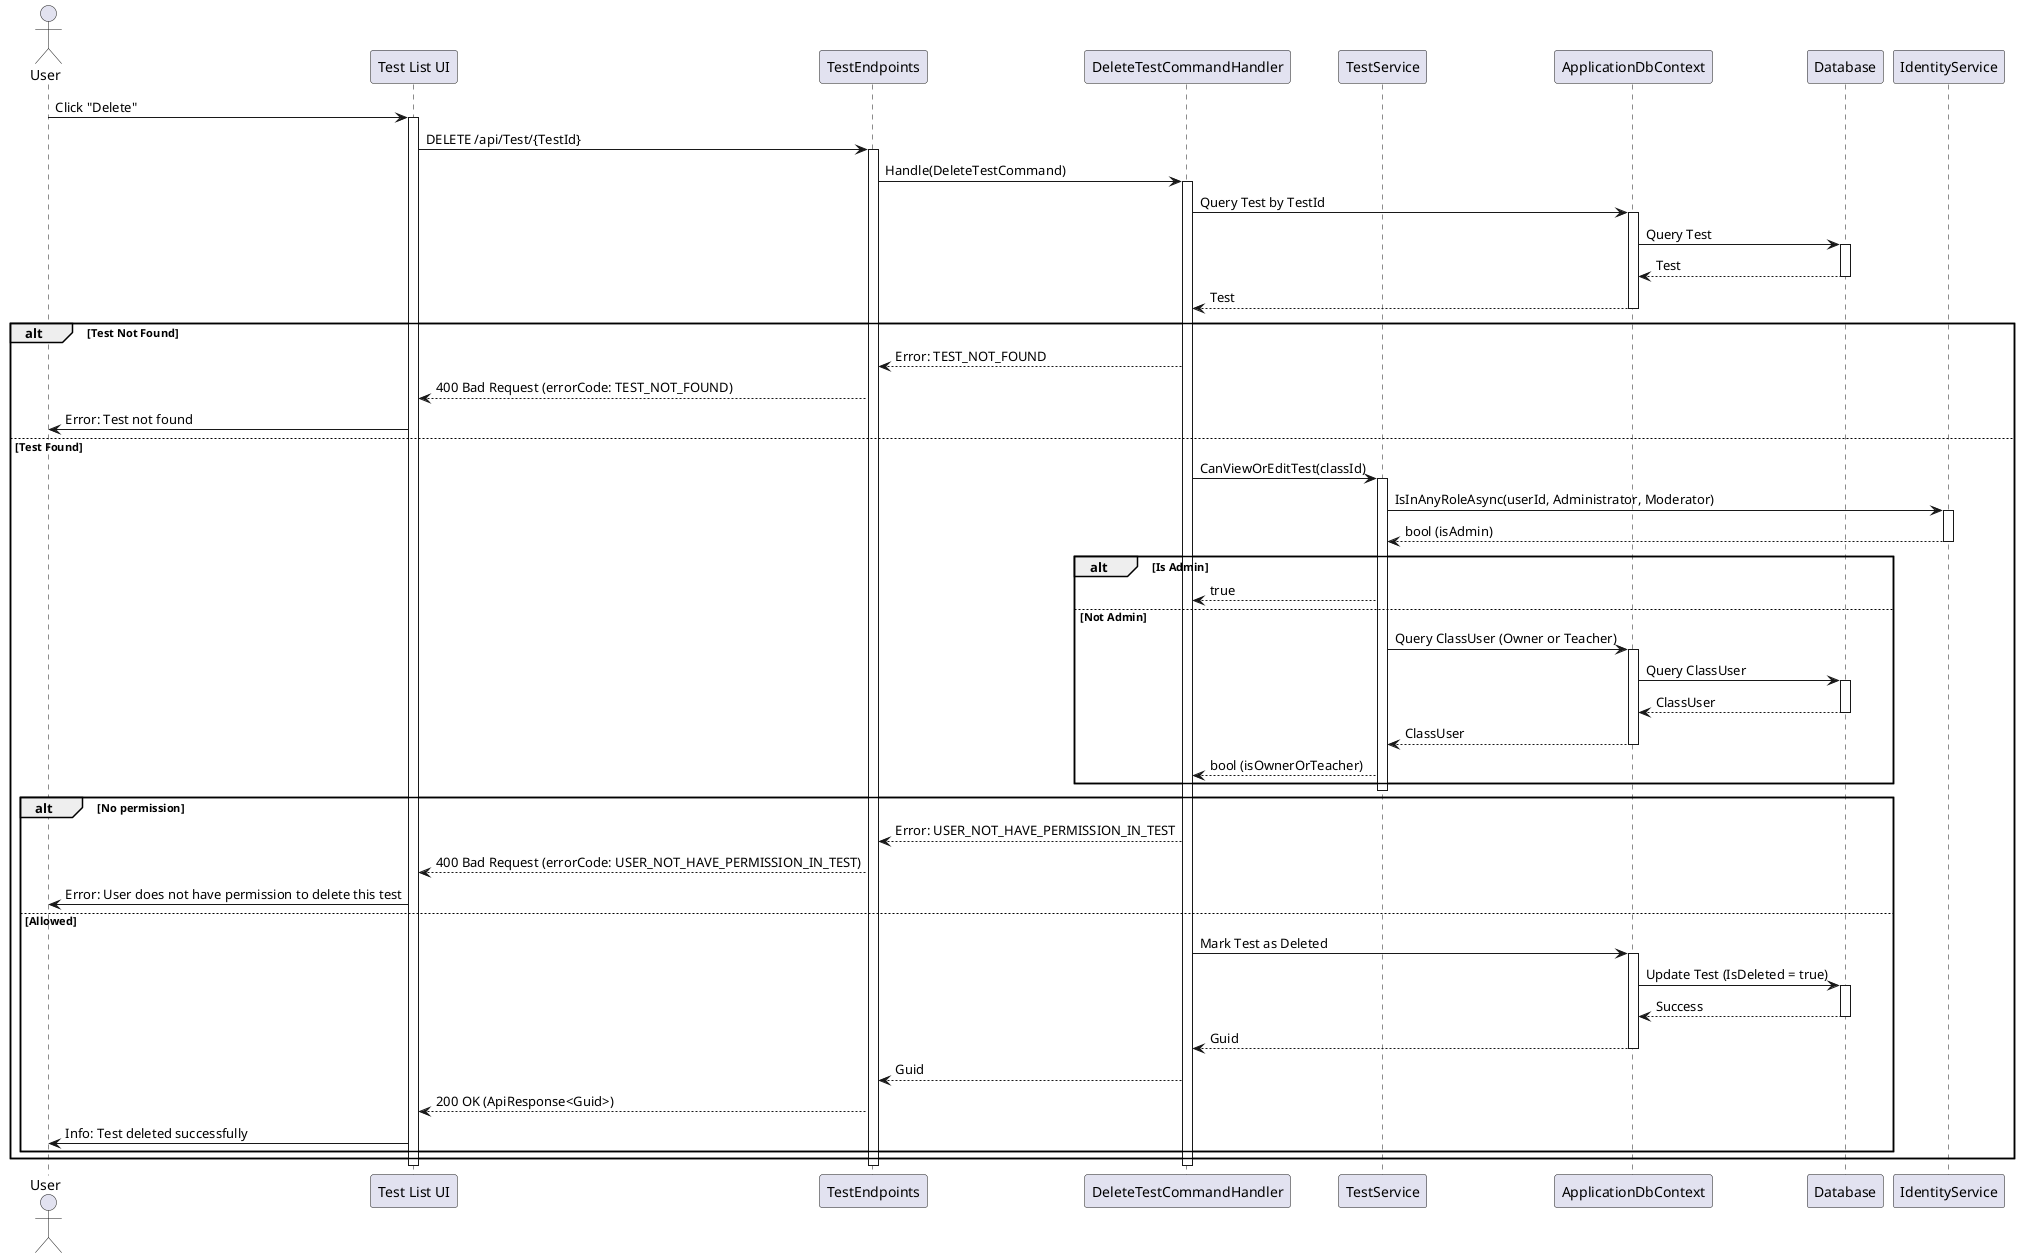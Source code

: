 @startuml
actor User
participant "Test List UI" as UI
participant TestEndpoints
participant DeleteTestCommandHandler as Handler
participant TestService
participant ApplicationDbContext
participant Database
participant IdentityService

User -> UI : Click "Delete"
activate UI
UI -> TestEndpoints : DELETE /api/Test/{TestId}
activate TestEndpoints
TestEndpoints -> Handler : Handle(DeleteTestCommand)
activate Handler
Handler -> ApplicationDbContext : Query Test by TestId
activate ApplicationDbContext
ApplicationDbContext -> Database : Query Test
activate Database
Database --> ApplicationDbContext : Test
deactivate Database
ApplicationDbContext --> Handler : Test
deactivate ApplicationDbContext
alt Test Not Found
    Handler --> TestEndpoints : Error: TEST_NOT_FOUND
    TestEndpoints --> UI : 400 Bad Request (errorCode: TEST_NOT_FOUND)
    UI -> User : Error: Test not found
else Test Found
    Handler -> TestService : CanViewOrEditTest(classId)
    activate TestService
    TestService -> IdentityService : IsInAnyRoleAsync(userId, Administrator, Moderator)
    activate IdentityService
    IdentityService --> TestService : bool (isAdmin)
    deactivate IdentityService
    alt Is Admin
        TestService --> Handler : true
    else Not Admin
        TestService -> ApplicationDbContext : Query ClassUser (Owner or Teacher)
        activate ApplicationDbContext
        ApplicationDbContext -> Database : Query ClassUser
        activate Database
        Database --> ApplicationDbContext : ClassUser
        deactivate Database
        ApplicationDbContext --> TestService : ClassUser
        deactivate ApplicationDbContext
        TestService --> Handler : bool (isOwnerOrTeacher)
    end
    deactivate TestService
    alt No permission
        Handler --> TestEndpoints : Error: USER_NOT_HAVE_PERMISSION_IN_TEST
        TestEndpoints --> UI : 400 Bad Request (errorCode: USER_NOT_HAVE_PERMISSION_IN_TEST)
        UI -> User : Error: User does not have permission to delete this test
    else Allowed
        Handler -> ApplicationDbContext : Mark Test as Deleted
        activate ApplicationDbContext
        ApplicationDbContext -> Database : Update Test (IsDeleted = true)
        activate Database
        Database --> ApplicationDbContext : Success
        deactivate Database
        ApplicationDbContext --> Handler : Guid
        deactivate ApplicationDbContext
        Handler --> TestEndpoints : Guid
        TestEndpoints --> UI : 200 OK (ApiResponse<Guid>)
        UI -> User : Info: Test deleted successfully
    end
end
deactivate Handler
deactivate TestEndpoints
deactivate UI
@enduml